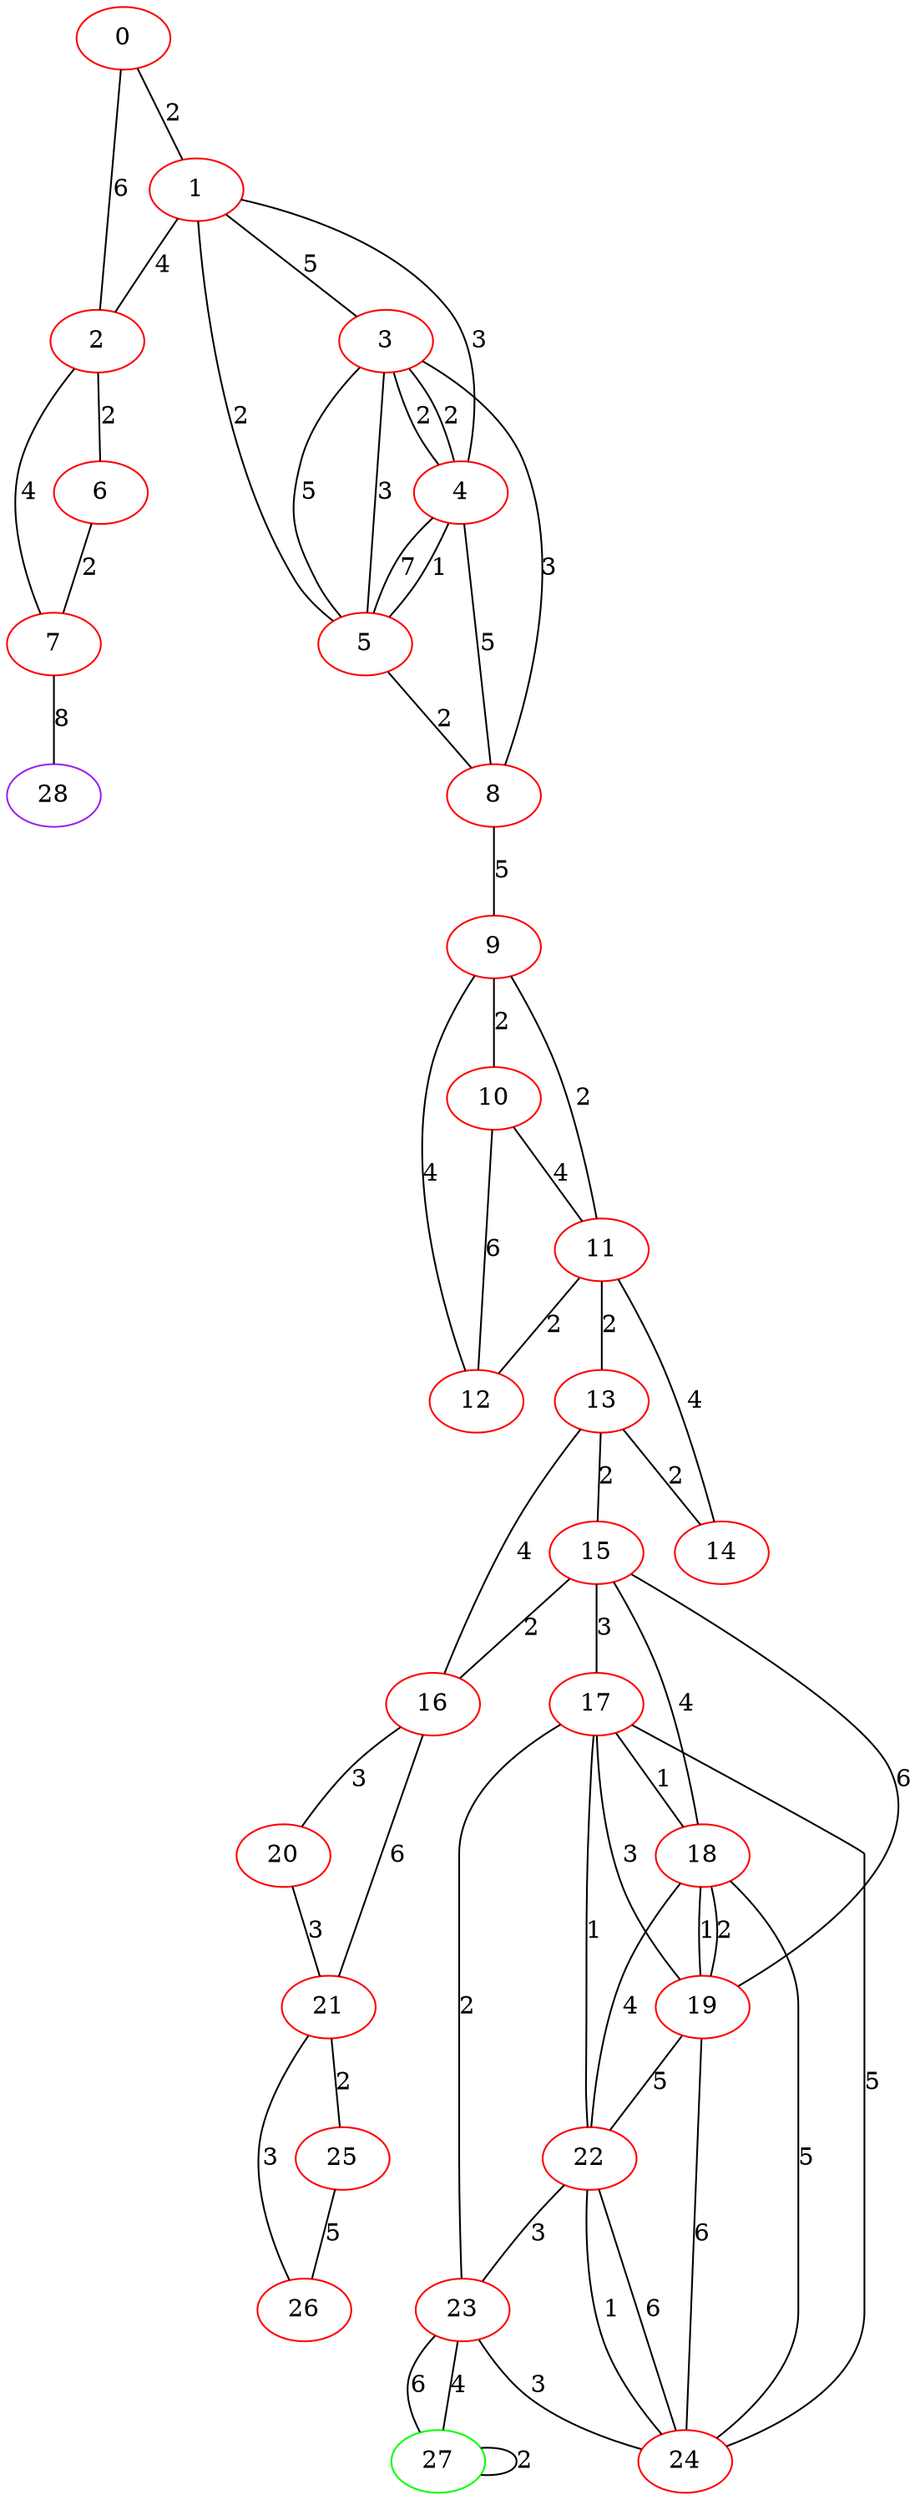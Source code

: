 graph "" {
0 [color=red, weight=1];
1 [color=red, weight=1];
2 [color=red, weight=1];
3 [color=red, weight=1];
4 [color=red, weight=1];
5 [color=red, weight=1];
6 [color=red, weight=1];
7 [color=red, weight=1];
8 [color=red, weight=1];
9 [color=red, weight=1];
10 [color=red, weight=1];
11 [color=red, weight=1];
12 [color=red, weight=1];
13 [color=red, weight=1];
14 [color=red, weight=1];
15 [color=red, weight=1];
16 [color=red, weight=1];
17 [color=red, weight=1];
18 [color=red, weight=1];
19 [color=red, weight=1];
20 [color=red, weight=1];
21 [color=red, weight=1];
22 [color=red, weight=1];
23 [color=red, weight=1];
24 [color=red, weight=1];
25 [color=red, weight=1];
26 [color=red, weight=1];
27 [color=green, weight=2];
28 [color=purple, weight=4];
0 -- 1  [key=0, label=2];
0 -- 2  [key=0, label=6];
1 -- 2  [key=0, label=4];
1 -- 3  [key=0, label=5];
1 -- 4  [key=0, label=3];
1 -- 5  [key=0, label=2];
2 -- 6  [key=0, label=2];
2 -- 7  [key=0, label=4];
3 -- 8  [key=0, label=3];
3 -- 4  [key=0, label=2];
3 -- 4  [key=1, label=2];
3 -- 5  [key=0, label=5];
3 -- 5  [key=1, label=3];
4 -- 8  [key=0, label=5];
4 -- 5  [key=0, label=7];
4 -- 5  [key=1, label=1];
5 -- 8  [key=0, label=2];
6 -- 7  [key=0, label=2];
7 -- 28  [key=0, label=8];
8 -- 9  [key=0, label=5];
9 -- 10  [key=0, label=2];
9 -- 11  [key=0, label=2];
9 -- 12  [key=0, label=4];
10 -- 11  [key=0, label=4];
10 -- 12  [key=0, label=6];
11 -- 12  [key=0, label=2];
11 -- 13  [key=0, label=2];
11 -- 14  [key=0, label=4];
13 -- 16  [key=0, label=4];
13 -- 14  [key=0, label=2];
13 -- 15  [key=0, label=2];
15 -- 16  [key=0, label=2];
15 -- 17  [key=0, label=3];
15 -- 18  [key=0, label=4];
15 -- 19  [key=0, label=6];
16 -- 20  [key=0, label=3];
16 -- 21  [key=0, label=6];
17 -- 18  [key=0, label=1];
17 -- 19  [key=0, label=3];
17 -- 22  [key=0, label=1];
17 -- 23  [key=0, label=2];
17 -- 24  [key=0, label=5];
18 -- 24  [key=0, label=5];
18 -- 19  [key=0, label=1];
18 -- 19  [key=1, label=2];
18 -- 22  [key=0, label=4];
19 -- 24  [key=0, label=6];
19 -- 22  [key=0, label=5];
20 -- 21  [key=0, label=3];
21 -- 25  [key=0, label=2];
21 -- 26  [key=0, label=3];
22 -- 24  [key=0, label=6];
22 -- 24  [key=1, label=1];
22 -- 23  [key=0, label=3];
23 -- 24  [key=0, label=3];
23 -- 27  [key=0, label=6];
23 -- 27  [key=1, label=4];
25 -- 26  [key=0, label=5];
27 -- 27  [key=0, label=2];
}
